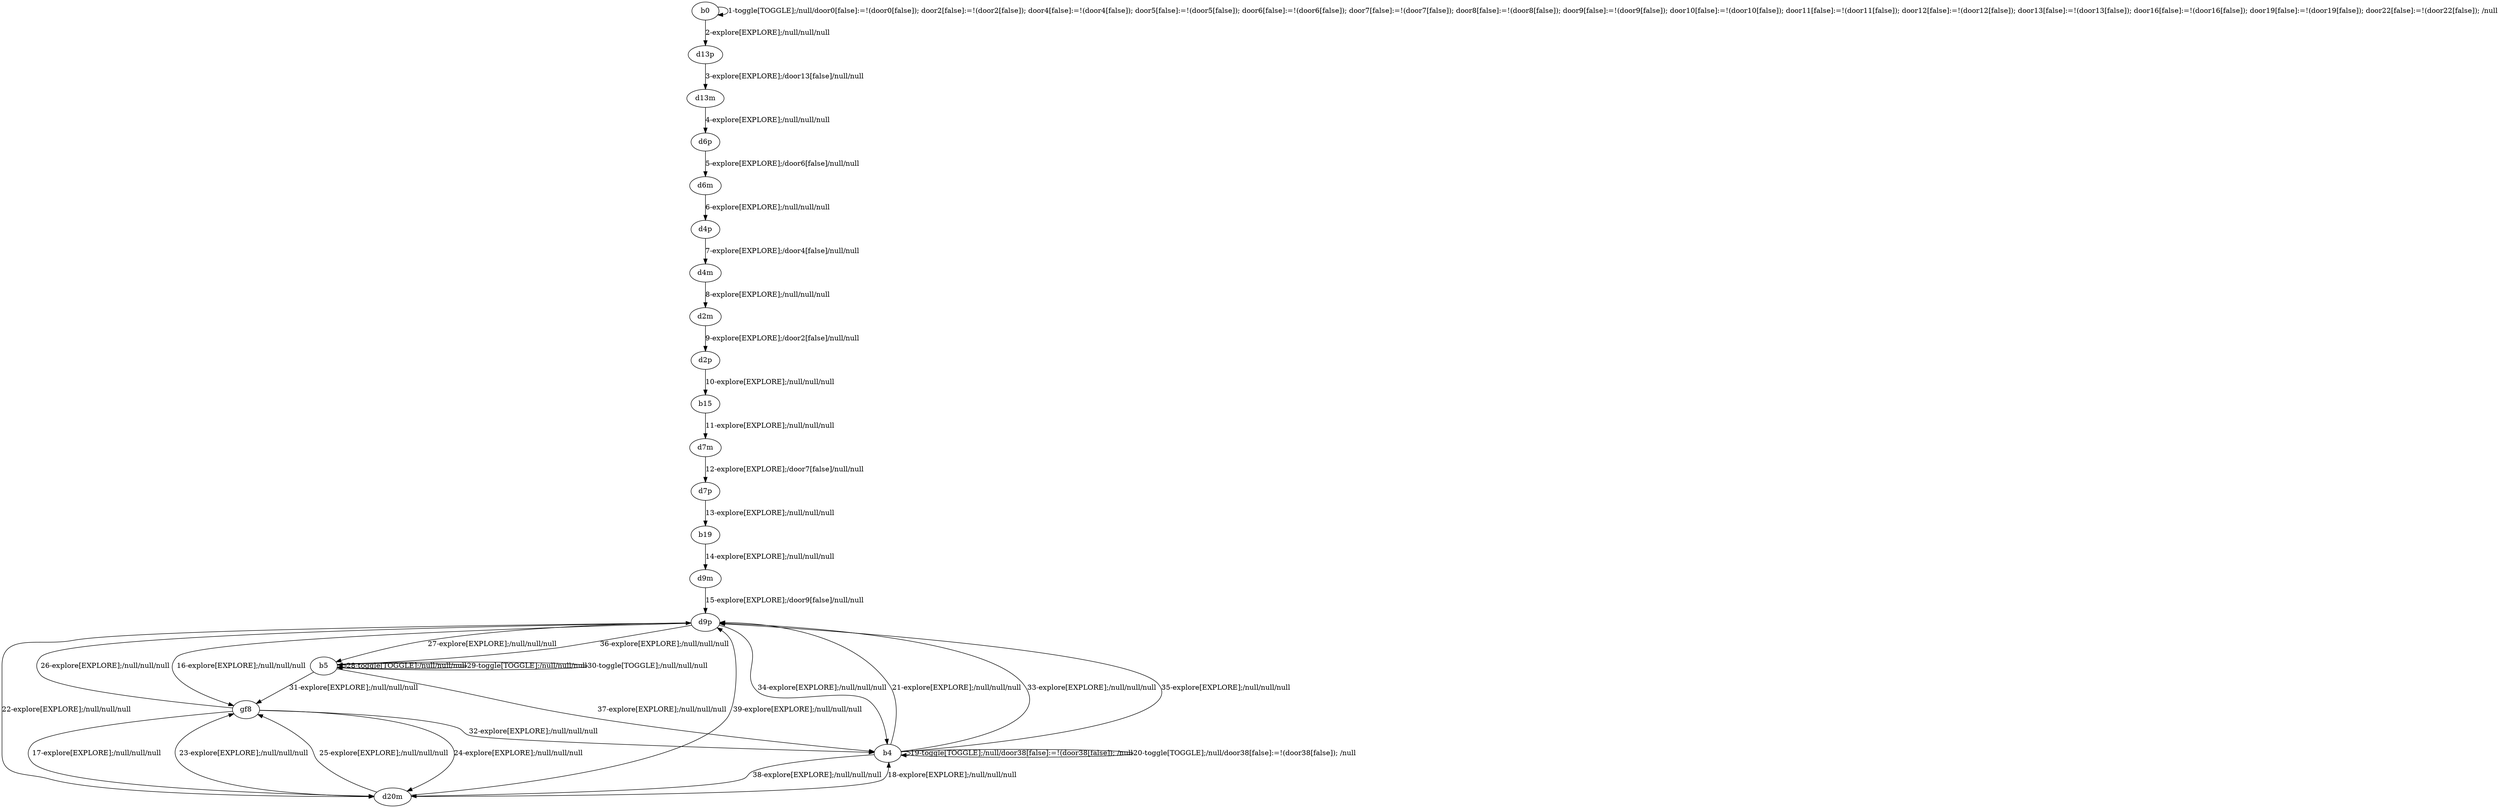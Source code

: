 # Total number of goals covered by this test: 1
# d20m --> d9p

digraph g {
"b0" -> "b0" [label = "1-toggle[TOGGLE];/null/door0[false]:=!(door0[false]); door2[false]:=!(door2[false]); door4[false]:=!(door4[false]); door5[false]:=!(door5[false]); door6[false]:=!(door6[false]); door7[false]:=!(door7[false]); door8[false]:=!(door8[false]); door9[false]:=!(door9[false]); door10[false]:=!(door10[false]); door11[false]:=!(door11[false]); door12[false]:=!(door12[false]); door13[false]:=!(door13[false]); door16[false]:=!(door16[false]); door19[false]:=!(door19[false]); door22[false]:=!(door22[false]); /null"];
"b0" -> "d13p" [label = "2-explore[EXPLORE];/null/null/null"];
"d13p" -> "d13m" [label = "3-explore[EXPLORE];/door13[false]/null/null"];
"d13m" -> "d6p" [label = "4-explore[EXPLORE];/null/null/null"];
"d6p" -> "d6m" [label = "5-explore[EXPLORE];/door6[false]/null/null"];
"d6m" -> "d4p" [label = "6-explore[EXPLORE];/null/null/null"];
"d4p" -> "d4m" [label = "7-explore[EXPLORE];/door4[false]/null/null"];
"d4m" -> "d2m" [label = "8-explore[EXPLORE];/null/null/null"];
"d2m" -> "d2p" [label = "9-explore[EXPLORE];/door2[false]/null/null"];
"d2p" -> "b15" [label = "10-explore[EXPLORE];/null/null/null"];
"b15" -> "d7m" [label = "11-explore[EXPLORE];/null/null/null"];
"d7m" -> "d7p" [label = "12-explore[EXPLORE];/door7[false]/null/null"];
"d7p" -> "b19" [label = "13-explore[EXPLORE];/null/null/null"];
"b19" -> "d9m" [label = "14-explore[EXPLORE];/null/null/null"];
"d9m" -> "d9p" [label = "15-explore[EXPLORE];/door9[false]/null/null"];
"d9p" -> "gf8" [label = "16-explore[EXPLORE];/null/null/null"];
"gf8" -> "d20m" [label = "17-explore[EXPLORE];/null/null/null"];
"d20m" -> "b4" [label = "18-explore[EXPLORE];/null/null/null"];
"b4" -> "b4" [label = "19-toggle[TOGGLE];/null/door38[false]:=!(door38[false]); /null"];
"b4" -> "b4" [label = "20-toggle[TOGGLE];/null/door38[false]:=!(door38[false]); /null"];
"b4" -> "d9p" [label = "21-explore[EXPLORE];/null/null/null"];
"d9p" -> "d20m" [label = "22-explore[EXPLORE];/null/null/null"];
"d20m" -> "gf8" [label = "23-explore[EXPLORE];/null/null/null"];
"gf8" -> "d20m" [label = "24-explore[EXPLORE];/null/null/null"];
"d20m" -> "gf8" [label = "25-explore[EXPLORE];/null/null/null"];
"gf8" -> "d9p" [label = "26-explore[EXPLORE];/null/null/null"];
"d9p" -> "b5" [label = "27-explore[EXPLORE];/null/null/null"];
"b5" -> "b5" [label = "28-toggle[TOGGLE];/null/null/null"];
"b5" -> "b5" [label = "29-toggle[TOGGLE];/null/null/null"];
"b5" -> "b5" [label = "30-toggle[TOGGLE];/null/null/null"];
"b5" -> "gf8" [label = "31-explore[EXPLORE];/null/null/null"];
"gf8" -> "b4" [label = "32-explore[EXPLORE];/null/null/null"];
"b4" -> "d9p" [label = "33-explore[EXPLORE];/null/null/null"];
"d9p" -> "b4" [label = "34-explore[EXPLORE];/null/null/null"];
"b4" -> "d9p" [label = "35-explore[EXPLORE];/null/null/null"];
"d9p" -> "b5" [label = "36-explore[EXPLORE];/null/null/null"];
"b5" -> "b4" [label = "37-explore[EXPLORE];/null/null/null"];
"b4" -> "d20m" [label = "38-explore[EXPLORE];/null/null/null"];
"d20m" -> "d9p" [label = "39-explore[EXPLORE];/null/null/null"];
}